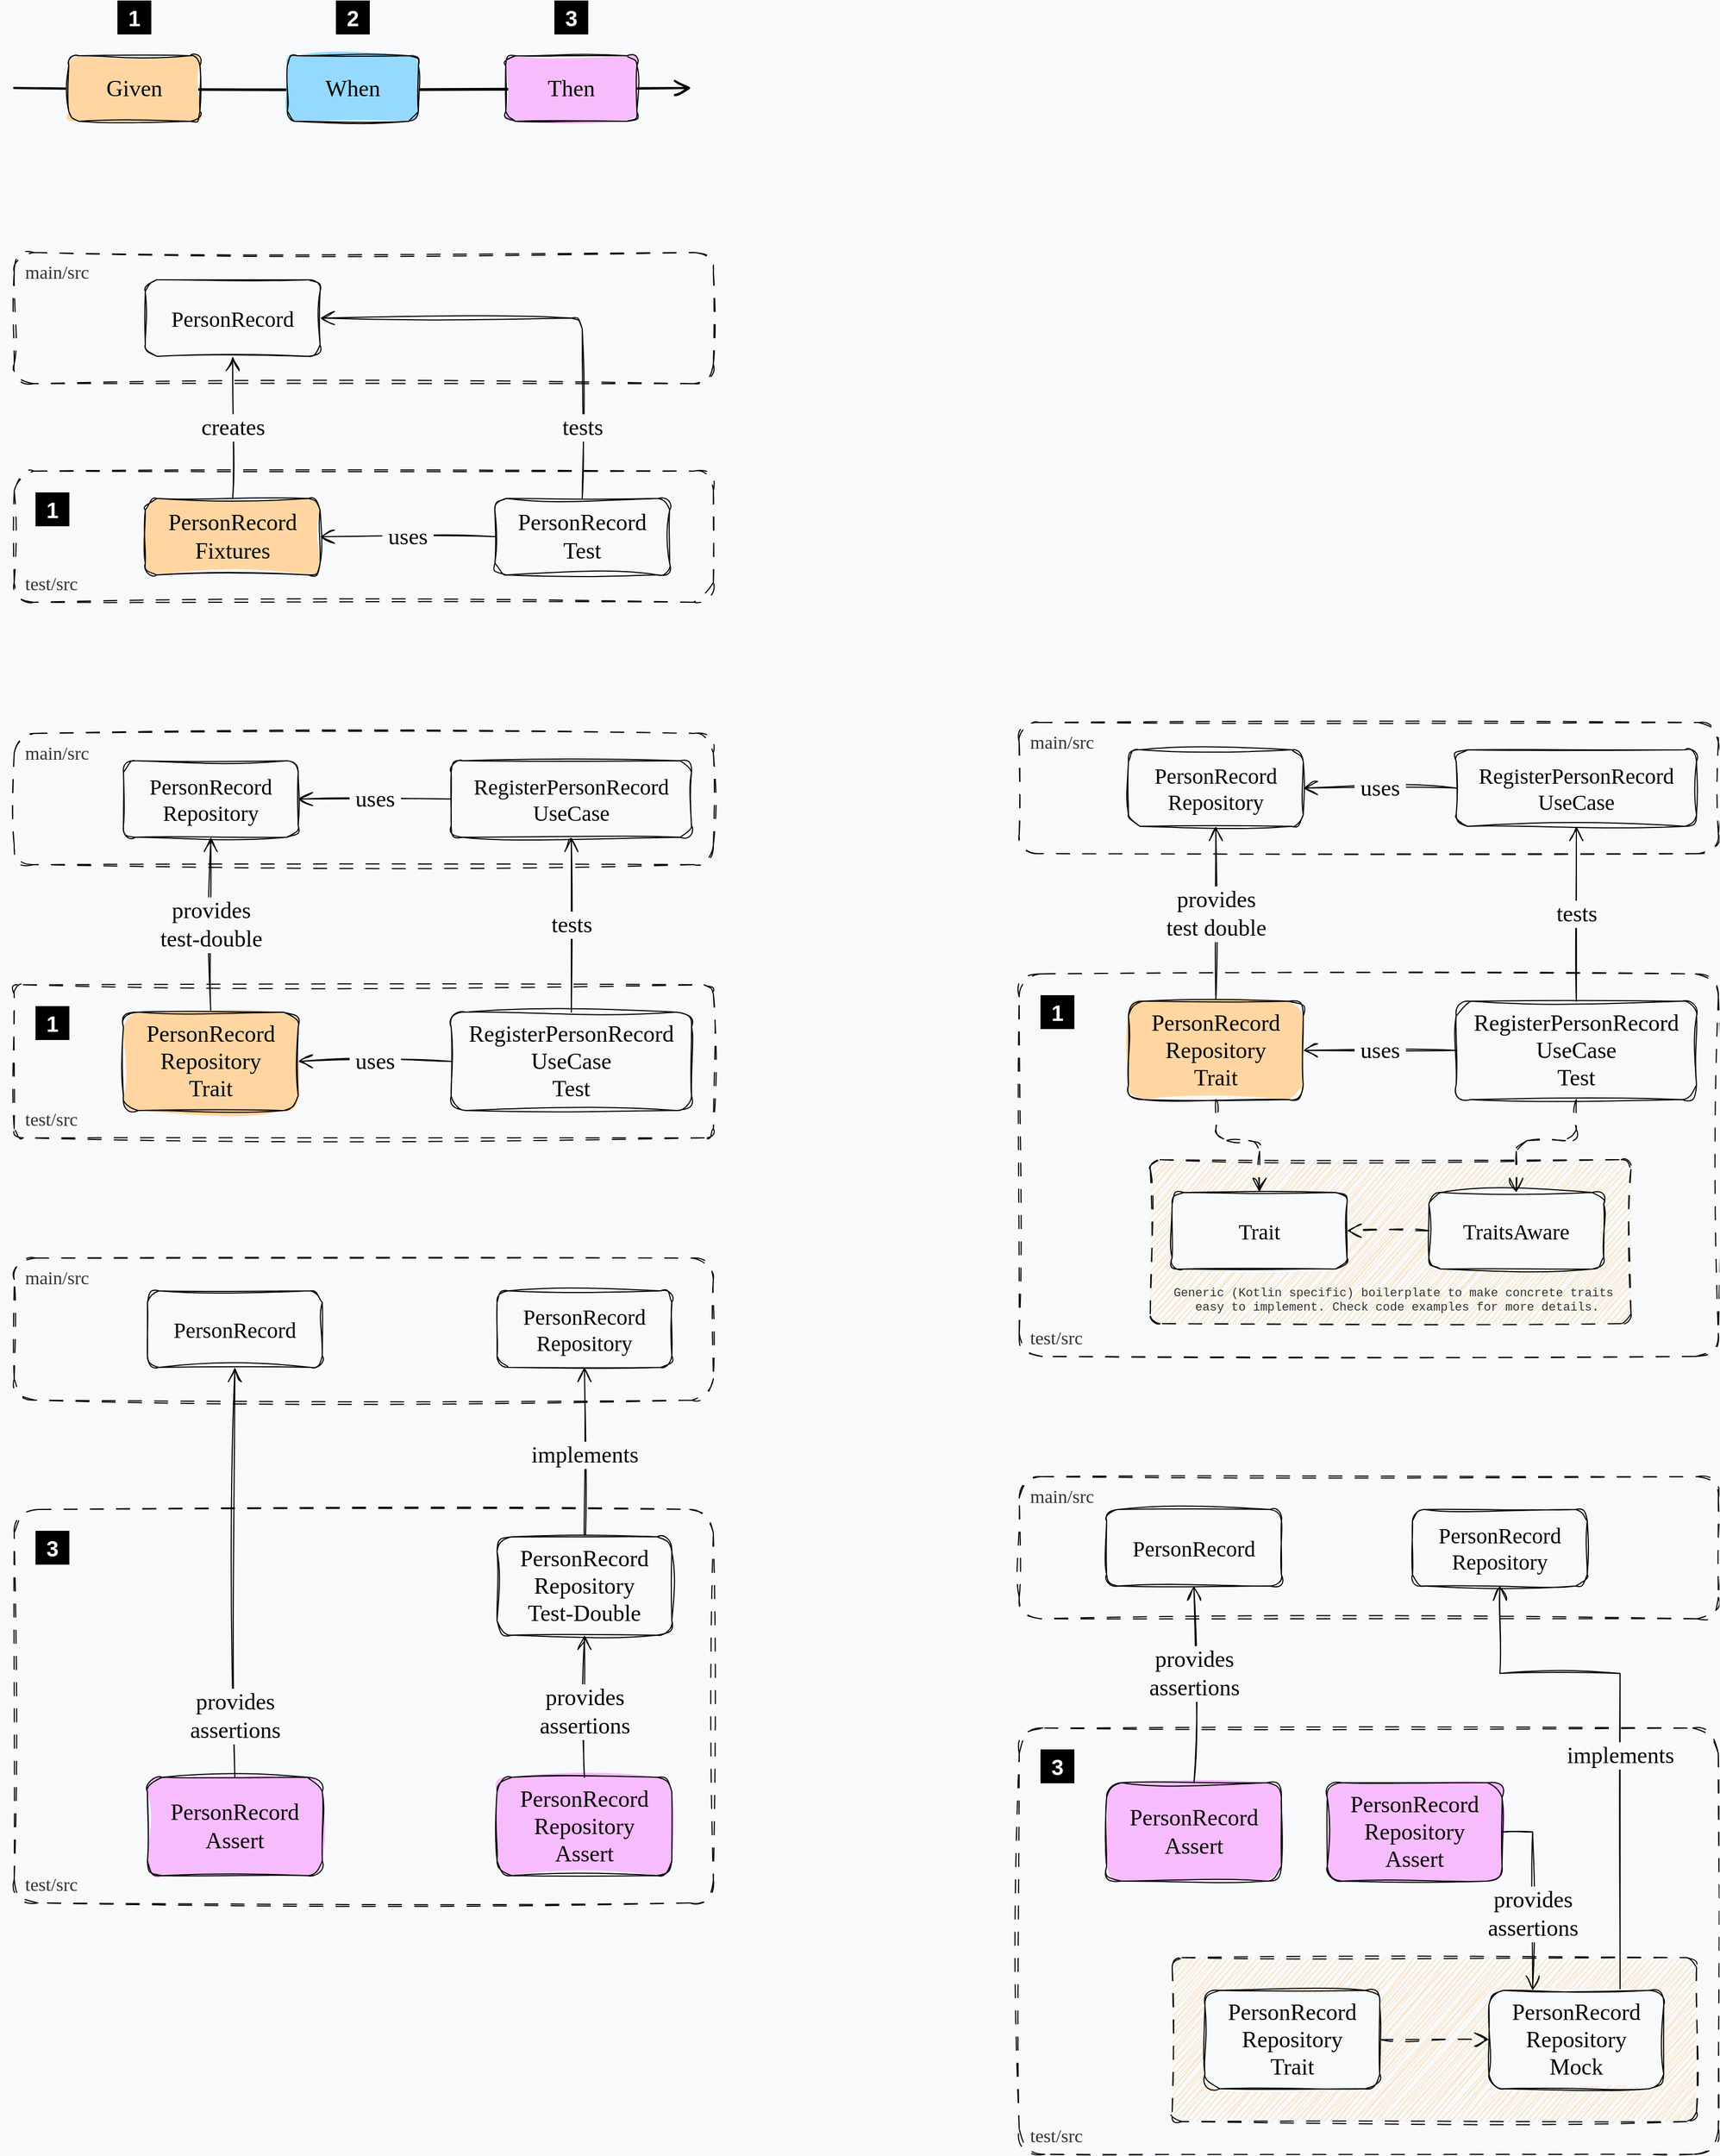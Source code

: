 <mxfile version="24.8.3">
  <diagram name="Page-1" id="N8ZbpiGRGIRZHxx_rcnO">
    <mxGraphModel dx="4148" dy="1512" grid="1" gridSize="10" guides="1" tooltips="1" connect="1" arrows="1" fold="1" page="1" pageScale="1" pageWidth="850" pageHeight="1100" background="#F7F9FB" math="0" shadow="0">
      <root>
        <mxCell id="0" />
        <mxCell id="1" parent="0" />
        <mxCell id="1Mxk7JRTgu_WLiJaFfyo-1" value="test/src" style="rounded=1;whiteSpace=wrap;html=1;sketch=1;curveFitting=1;jiggle=2;fillColor=none;fontColor=#333333;strokeColor=#000000;verticalAlign=bottom;align=left;fontFamily=Mynerve;fontSource=https%3A%2F%2Ffonts.googleapis.com%2Fcss%3Ffamily%3DMynerve;fontSize=17;spacingLeft=8;spacingBottom=4;dashed=1;dashPattern=12 12;fontStyle=0;arcSize=6;" parent="1" vertex="1">
          <mxGeometry x="40" y="2630" width="640" height="360" as="geometry" />
        </mxCell>
        <mxCell id="RQrfbhy5ZBHukZ2OIo1w-63" value="test/src" style="rounded=1;whiteSpace=wrap;html=1;sketch=1;curveFitting=1;jiggle=2;fillColor=none;fontColor=#333333;strokeColor=#000000;verticalAlign=bottom;align=left;fontFamily=Mynerve;fontSource=https%3A%2F%2Ffonts.googleapis.com%2Fcss%3Ffamily%3DMynerve;fontSize=17;spacingLeft=8;spacingBottom=4;dashed=1;dashPattern=12 12;fontStyle=0;arcSize=6;" parent="1" vertex="1">
          <mxGeometry x="40" y="2150" width="640" height="140" as="geometry" />
        </mxCell>
        <mxCell id="RQrfbhy5ZBHukZ2OIo1w-13" value="" style="endArrow=open;html=1;rounded=0;endFill=0;endSize=11;strokeWidth=2;sketch=1;curveFitting=1;jiggle=2;" parent="1" edge="1">
          <mxGeometry width="50" height="50" relative="1" as="geometry">
            <mxPoint x="40" y="1329.5" as="sourcePoint" />
            <mxPoint x="660" y="1329.5" as="targetPoint" />
          </mxGeometry>
        </mxCell>
        <mxCell id="RQrfbhy5ZBHukZ2OIo1w-2" value="Then" style="rounded=1;whiteSpace=wrap;html=1;fillColor=#F7BCFD;fontFamily=Mynerve;fontSource=https%3A%2F%2Ffonts.googleapis.com%2Fcss%3Ffamily%3DMynerve;fontSize=21;sketch=1;curveFitting=1;jiggle=2;shadow=0;fillStyle=solid;" parent="1" vertex="1">
          <mxGeometry x="490" y="1300" width="120" height="60" as="geometry" />
        </mxCell>
        <mxCell id="RQrfbhy5ZBHukZ2OIo1w-3" value="When" style="rounded=1;whiteSpace=wrap;html=1;fillColor=#95DAFE;fontFamily=Mynerve;fontSource=https%3A%2F%2Ffonts.googleapis.com%2Fcss%3Ffamily%3DMynerve;fontSize=21;sketch=1;curveFitting=1;jiggle=2;shadow=0;fillStyle=solid;" parent="1" vertex="1">
          <mxGeometry x="290" y="1300" width="120" height="60" as="geometry" />
        </mxCell>
        <mxCell id="RQrfbhy5ZBHukZ2OIo1w-4" value="Given" style="rounded=1;whiteSpace=wrap;html=1;fillColor=#FFD6A2;fontFamily=Mynerve;fontSource=https%3A%2F%2Ffonts.googleapis.com%2Fcss%3Ffamily%3DMynerve;fontSize=21;sketch=1;curveFitting=1;jiggle=2;shadow=0;fillStyle=solid;" parent="1" vertex="1">
          <mxGeometry x="90" y="1300" width="120" height="60" as="geometry" />
        </mxCell>
        <mxCell id="RQrfbhy5ZBHukZ2OIo1w-5" value="1" style="rounded=0;whiteSpace=wrap;html=1;fontStyle=1;fillColor=#000000;fontColor=#FFFFFF;fontSize=20;" parent="1" vertex="1">
          <mxGeometry x="135" y="1250" width="30" height="30" as="geometry" />
        </mxCell>
        <mxCell id="RQrfbhy5ZBHukZ2OIo1w-6" value="2" style="rounded=0;whiteSpace=wrap;html=1;fontStyle=1;fillColor=#000000;fontColor=#FFFFFF;fontSize=20;" parent="1" vertex="1">
          <mxGeometry x="335" y="1250" width="30" height="30" as="geometry" />
        </mxCell>
        <mxCell id="RQrfbhy5ZBHukZ2OIo1w-7" value="3" style="rounded=0;whiteSpace=wrap;html=1;fontStyle=1;fillColor=#000000;fontColor=#FFFFFF;fontSize=20;" parent="1" vertex="1">
          <mxGeometry x="535" y="1250" width="30" height="30" as="geometry" />
        </mxCell>
        <mxCell id="RQrfbhy5ZBHukZ2OIo1w-37" value="main/src" style="rounded=1;whiteSpace=wrap;html=1;sketch=1;curveFitting=1;jiggle=2;fillColor=none;fontColor=#333333;strokeColor=#000000;verticalAlign=top;align=left;fontFamily=Mynerve;fontSource=https%3A%2F%2Ffonts.googleapis.com%2Fcss%3Ffamily%3DMynerve;fontSize=17;spacingLeft=8;spacingTop=2;dashed=1;dashPattern=12 12;fontStyle=0" parent="1" vertex="1">
          <mxGeometry x="40" y="1480" width="640" height="120" as="geometry" />
        </mxCell>
        <mxCell id="RQrfbhy5ZBHukZ2OIo1w-38" value="test/src" style="rounded=1;whiteSpace=wrap;html=1;sketch=1;curveFitting=1;jiggle=2;fillColor=none;fontColor=#333333;strokeColor=#000000;verticalAlign=bottom;align=left;fontFamily=Mynerve;fontSource=https%3A%2F%2Ffonts.googleapis.com%2Fcss%3Ffamily%3DMynerve;fontSize=17;spacingLeft=8;spacingBottom=4;dashed=1;dashPattern=12 12;fontStyle=0" parent="1" vertex="1">
          <mxGeometry x="40" y="1680" width="640" height="120" as="geometry" />
        </mxCell>
        <mxCell id="RQrfbhy5ZBHukZ2OIo1w-40" value="PersonRecord" style="rounded=1;whiteSpace=wrap;html=1;sketch=1;curveFitting=1;jiggle=2;fillColor=none;strokeColor=#000000;fontFamily=Mynerve;fontSource=https%3A%2F%2Ffonts.googleapis.com%2Fcss%3Ffamily%3DMynerve;fontSize=20;fontStyle=0" parent="1" vertex="1">
          <mxGeometry x="160" y="1505" width="160" height="70" as="geometry" />
        </mxCell>
        <mxCell id="RQrfbhy5ZBHukZ2OIo1w-53" value="creates" style="edgeStyle=orthogonalEdgeStyle;rounded=0;orthogonalLoop=1;jettySize=auto;html=1;sketch=1;curveFitting=1;jiggle=2;fontFamily=Mynerve;fontSource=https%3A%2F%2Ffonts.googleapis.com%2Fcss%3Ffamily%3DMynerve;fontSize=21;fontStyle=0;labelBackgroundColor=#F7F9FB;endSize=11;endArrow=open;endFill=0;" parent="1" source="RQrfbhy5ZBHukZ2OIo1w-42" target="RQrfbhy5ZBHukZ2OIo1w-40" edge="1">
          <mxGeometry relative="1" as="geometry" />
        </mxCell>
        <mxCell id="RQrfbhy5ZBHukZ2OIo1w-42" value="PersonRecord&lt;div style=&quot;font-size: 21px;&quot;&gt;&lt;span style=&quot;font-size: 21px;&quot;&gt;Fixtures&lt;/span&gt;&lt;/div&gt;" style="rounded=1;whiteSpace=wrap;html=1;sketch=1;curveFitting=1;jiggle=2;fillColor=#FFD6A2;strokeColor=#000000;fontFamily=Mynerve;fontSource=https%3A%2F%2Ffonts.googleapis.com%2Fcss%3Ffamily%3DMynerve;fontSize=21;fillStyle=solid;fontStyle=0" parent="1" vertex="1">
          <mxGeometry x="160" y="1705" width="160" height="70" as="geometry" />
        </mxCell>
        <mxCell id="RQrfbhy5ZBHukZ2OIo1w-60" value="tests" style="edgeStyle=orthogonalEdgeStyle;rounded=1;orthogonalLoop=1;jettySize=auto;html=1;entryX=1;entryY=0.5;entryDx=0;entryDy=0;sketch=1;curveFitting=1;jiggle=2;fontFamily=Mynerve;fontSource=https%3A%2F%2Ffonts.googleapis.com%2Fcss%3Ffamily%3DMynerve;fontSize=21;curved=0;fontStyle=0;exitX=0.5;exitY=0;exitDx=0;exitDy=0;labelBackgroundColor=#F7F9FB;endSize=11;endArrow=open;endFill=0;" parent="1" source="RQrfbhy5ZBHukZ2OIo1w-46" target="RQrfbhy5ZBHukZ2OIo1w-40" edge="1">
          <mxGeometry x="-0.679" relative="1" as="geometry">
            <mxPoint as="offset" />
          </mxGeometry>
        </mxCell>
        <mxCell id="RQrfbhy5ZBHukZ2OIo1w-61" value="&amp;nbsp;uses&amp;nbsp;" style="edgeStyle=orthogonalEdgeStyle;rounded=0;orthogonalLoop=1;jettySize=auto;html=1;entryX=1;entryY=0.5;entryDx=0;entryDy=0;sketch=1;curveFitting=1;jiggle=2;fontSize=21;fontFamily=Mynerve;fontSource=https%3A%2F%2Ffonts.googleapis.com%2Fcss%3Ffamily%3DMynerve;labelBackgroundColor=#F7F9FB;endSize=11;endArrow=open;endFill=0;" parent="1" source="RQrfbhy5ZBHukZ2OIo1w-46" target="RQrfbhy5ZBHukZ2OIo1w-42" edge="1">
          <mxGeometry relative="1" as="geometry" />
        </mxCell>
        <mxCell id="RQrfbhy5ZBHukZ2OIo1w-46" value="PersonRecord&lt;div style=&quot;font-size: 21px;&quot;&gt;&lt;span style=&quot;font-size: 21px;&quot;&gt;Test&lt;/span&gt;&lt;/div&gt;" style="rounded=1;whiteSpace=wrap;html=1;sketch=1;curveFitting=1;jiggle=2;fillColor=none;strokeColor=#000000;fontFamily=Mynerve;fontSource=https%3A%2F%2Ffonts.googleapis.com%2Fcss%3Ffamily%3DMynerve;fontSize=21;fontStyle=0" parent="1" vertex="1">
          <mxGeometry x="480" y="1705" width="160" height="70" as="geometry" />
        </mxCell>
        <mxCell id="RQrfbhy5ZBHukZ2OIo1w-50" value="1" style="rounded=0;whiteSpace=wrap;html=1;fontStyle=1;fillColor=#000000;fontColor=#FFFFFF;fontSize=20;" parent="1" vertex="1">
          <mxGeometry x="60" y="1700" width="30" height="30" as="geometry" />
        </mxCell>
        <mxCell id="RQrfbhy5ZBHukZ2OIo1w-62" value="main/src" style="rounded=1;whiteSpace=wrap;html=1;sketch=1;curveFitting=1;jiggle=2;fillColor=none;fontColor=#333333;strokeColor=#000000;verticalAlign=top;align=left;fontFamily=Mynerve;fontSource=https%3A%2F%2Ffonts.googleapis.com%2Fcss%3Ffamily%3DMynerve;fontSize=17;spacingLeft=8;spacingTop=2;dashed=1;dashPattern=12 12;fontStyle=0" parent="1" vertex="1">
          <mxGeometry x="40" y="1920" width="640" height="120" as="geometry" />
        </mxCell>
        <mxCell id="RQrfbhy5ZBHukZ2OIo1w-64" value="PersonRecord&lt;div&gt;Repository&lt;/div&gt;" style="rounded=1;whiteSpace=wrap;html=1;sketch=1;curveFitting=1;jiggle=2;fillColor=none;strokeColor=#000000;fontFamily=Mynerve;fontSource=https%3A%2F%2Ffonts.googleapis.com%2Fcss%3Ffamily%3DMynerve;fontSize=20;fontStyle=0" parent="1" vertex="1">
          <mxGeometry x="140" y="1945" width="160" height="70" as="geometry" />
        </mxCell>
        <mxCell id="RQrfbhy5ZBHukZ2OIo1w-75" value="provides&lt;div style=&quot;font-size: 21px;&quot;&gt;test-double&lt;/div&gt;" style="edgeStyle=orthogonalEdgeStyle;rounded=0;orthogonalLoop=1;jettySize=auto;html=1;sketch=1;curveFitting=1;jiggle=2;fontFamily=Mynerve;fontSource=https%3A%2F%2Ffonts.googleapis.com%2Fcss%3Ffamily%3DMynerve;fontSize=21;labelBackgroundColor=#F7F9FB;endArrow=open;endFill=0;endSize=11;" parent="1" source="RQrfbhy5ZBHukZ2OIo1w-66" target="RQrfbhy5ZBHukZ2OIo1w-64" edge="1">
          <mxGeometry relative="1" as="geometry" />
        </mxCell>
        <mxCell id="RQrfbhy5ZBHukZ2OIo1w-66" value="PersonRecord&lt;div style=&quot;font-size: 21px;&quot;&gt;Repository&lt;/div&gt;&lt;div style=&quot;font-size: 21px;&quot;&gt;Trait&lt;/div&gt;" style="rounded=1;whiteSpace=wrap;html=1;sketch=1;curveFitting=1;jiggle=2;fillColor=#FFD6A2;strokeColor=#000000;fontFamily=Mynerve;fontSource=https%3A%2F%2Ffonts.googleapis.com%2Fcss%3Ffamily%3DMynerve;fontSize=21;fillStyle=solid;fontStyle=0" parent="1" vertex="1">
          <mxGeometry x="140" y="2175" width="160" height="90" as="geometry" />
        </mxCell>
        <mxCell id="RQrfbhy5ZBHukZ2OIo1w-74" value="tests" style="edgeStyle=orthogonalEdgeStyle;rounded=0;orthogonalLoop=1;jettySize=auto;html=1;entryX=0.5;entryY=1;entryDx=0;entryDy=0;sketch=1;curveFitting=1;jiggle=2;fontFamily=Mynerve;fontSource=https%3A%2F%2Ffonts.googleapis.com%2Fcss%3Ffamily%3DMynerve;fontSize=21;labelBackgroundColor=#F7F9FB;endArrow=open;endFill=0;endSize=11;" parent="1" source="RQrfbhy5ZBHukZ2OIo1w-69" target="RQrfbhy5ZBHukZ2OIo1w-71" edge="1">
          <mxGeometry relative="1" as="geometry" />
        </mxCell>
        <mxCell id="RQrfbhy5ZBHukZ2OIo1w-76" value="&amp;nbsp;uses&amp;nbsp;" style="edgeStyle=orthogonalEdgeStyle;rounded=0;orthogonalLoop=1;jettySize=auto;html=1;entryX=1;entryY=0.5;entryDx=0;entryDy=0;sketch=1;curveFitting=1;jiggle=2;fontSize=21;fontFamily=Mynerve;fontSource=https%3A%2F%2Ffonts.googleapis.com%2Fcss%3Ffamily%3DMynerve;labelBackgroundColor=#F7F9FB;endArrow=open;endFill=0;endSize=11;" parent="1" source="RQrfbhy5ZBHukZ2OIo1w-69" target="RQrfbhy5ZBHukZ2OIo1w-66" edge="1">
          <mxGeometry relative="1" as="geometry" />
        </mxCell>
        <mxCell id="RQrfbhy5ZBHukZ2OIo1w-69" value="RegisterPersonRecord&lt;div&gt;UseCase&lt;/div&gt;&lt;div&gt;Test&lt;/div&gt;" style="rounded=1;whiteSpace=wrap;html=1;sketch=1;curveFitting=1;jiggle=2;fillColor=none;strokeColor=#000000;fontFamily=Mynerve;fontSource=https%3A%2F%2Ffonts.googleapis.com%2Fcss%3Ffamily%3DMynerve;fontSize=21;fontStyle=0" parent="1" vertex="1">
          <mxGeometry x="440" y="2175" width="220" height="90" as="geometry" />
        </mxCell>
        <mxCell id="RQrfbhy5ZBHukZ2OIo1w-70" value="1" style="rounded=0;whiteSpace=wrap;html=1;fontStyle=1;fillColor=#000000;fontColor=#FFFFFF;fontSize=20;" parent="1" vertex="1">
          <mxGeometry x="60" y="2170" width="30" height="30" as="geometry" />
        </mxCell>
        <mxCell id="RQrfbhy5ZBHukZ2OIo1w-73" value="&amp;nbsp;uses&amp;nbsp;" style="edgeStyle=orthogonalEdgeStyle;rounded=0;orthogonalLoop=1;jettySize=auto;html=1;sketch=1;curveFitting=1;jiggle=2;fontSize=21;fontFamily=Mynerve;fontSource=https%3A%2F%2Ffonts.googleapis.com%2Fcss%3Ffamily%3DMynerve;labelBackgroundColor=#F7F9FB;endArrow=open;endFill=0;endSize=11;" parent="1" source="RQrfbhy5ZBHukZ2OIo1w-71" target="RQrfbhy5ZBHukZ2OIo1w-64" edge="1">
          <mxGeometry relative="1" as="geometry" />
        </mxCell>
        <mxCell id="RQrfbhy5ZBHukZ2OIo1w-71" value="RegisterPersonRecord&lt;div&gt;UseCase&lt;/div&gt;" style="rounded=1;whiteSpace=wrap;html=1;sketch=1;curveFitting=1;jiggle=2;fillColor=none;strokeColor=#000000;fontFamily=Mynerve;fontSource=https%3A%2F%2Ffonts.googleapis.com%2Fcss%3Ffamily%3DMynerve;fontSize=20;fontStyle=0" parent="1" vertex="1">
          <mxGeometry x="440" y="1945" width="220" height="70" as="geometry" />
        </mxCell>
        <mxCell id="1Mxk7JRTgu_WLiJaFfyo-4" value="main/src" style="rounded=1;whiteSpace=wrap;html=1;sketch=1;curveFitting=1;jiggle=2;fillColor=none;fontColor=#333333;strokeColor=#000000;verticalAlign=top;align=left;fontFamily=Mynerve;fontSource=https%3A%2F%2Ffonts.googleapis.com%2Fcss%3Ffamily%3DMynerve;fontSize=17;spacingLeft=8;spacingTop=2;dashed=1;dashPattern=12 12;fontStyle=0" parent="1" vertex="1">
          <mxGeometry x="40" y="2400" width="640" height="130" as="geometry" />
        </mxCell>
        <mxCell id="1Mxk7JRTgu_WLiJaFfyo-5" value="PersonRecord&lt;div&gt;Repository&lt;/div&gt;" style="rounded=1;whiteSpace=wrap;html=1;sketch=1;curveFitting=1;jiggle=2;fillColor=none;strokeColor=#000000;fontFamily=Mynerve;fontSource=https%3A%2F%2Ffonts.googleapis.com%2Fcss%3Ffamily%3DMynerve;fontSize=20;fontStyle=0" parent="1" vertex="1">
          <mxGeometry x="482" y="2430" width="160" height="70" as="geometry" />
        </mxCell>
        <mxCell id="1Mxk7JRTgu_WLiJaFfyo-6" value="&amp;nbsp;implements&amp;nbsp;" style="edgeStyle=orthogonalEdgeStyle;rounded=0;orthogonalLoop=1;jettySize=auto;html=1;sketch=1;curveFitting=1;jiggle=2;fontFamily=Mynerve;fontSource=https%3A%2F%2Ffonts.googleapis.com%2Fcss%3Ffamily%3DMynerve;fontSize=21;labelBackgroundColor=#F7F9FB;endArrow=open;endFill=0;endSize=11;entryX=0.5;entryY=1;entryDx=0;entryDy=0;exitX=0.5;exitY=0;exitDx=0;exitDy=0;" parent="1" source="1Mxk7JRTgu_WLiJaFfyo-8" target="1Mxk7JRTgu_WLiJaFfyo-5" edge="1">
          <mxGeometry x="0.22" relative="1" as="geometry">
            <Array as="points">
              <mxPoint x="562" y="2680" />
              <mxPoint x="562" y="2500" />
            </Array>
            <mxPoint as="offset" />
          </mxGeometry>
        </mxCell>
        <mxCell id="1Mxk7JRTgu_WLiJaFfyo-8" value="PersonRecord&lt;div&gt;Repository&lt;/div&gt;&lt;div&gt;Test-Double&lt;/div&gt;" style="rounded=1;whiteSpace=wrap;html=1;sketch=1;curveFitting=1;jiggle=2;fillColor=#F7F9FB;strokeColor=#000000;fontFamily=Mynerve;fontSource=https%3A%2F%2Ffonts.googleapis.com%2Fcss%3Ffamily%3DMynerve;fontSize=21;fillStyle=solid;fontStyle=0" parent="1" vertex="1">
          <mxGeometry x="482" y="2655" width="160" height="90" as="geometry" />
        </mxCell>
        <mxCell id="1Mxk7JRTgu_WLiJaFfyo-13" value="3" style="rounded=0;whiteSpace=wrap;html=1;fontStyle=1;fillColor=#000000;fontColor=#FFFFFF;fontSize=20;" parent="1" vertex="1">
          <mxGeometry x="60" y="2650" width="30" height="30" as="geometry" />
        </mxCell>
        <mxCell id="1Mxk7JRTgu_WLiJaFfyo-18" value="PersonRecord&lt;div&gt;Repository&lt;/div&gt;&lt;div&gt;Assert&lt;/div&gt;" style="rounded=1;whiteSpace=wrap;html=1;sketch=1;curveFitting=1;jiggle=2;fillColor=#F7BCFD;strokeColor=#000000;fontFamily=Mynerve;fontSource=https%3A%2F%2Ffonts.googleapis.com%2Fcss%3Ffamily%3DMynerve;fontSize=21;fillStyle=solid;fontStyle=0" parent="1" vertex="1">
          <mxGeometry x="482" y="2875" width="160" height="90" as="geometry" />
        </mxCell>
        <mxCell id="1Mxk7JRTgu_WLiJaFfyo-20" value="provides&lt;div&gt;assertions&lt;/div&gt;" style="edgeStyle=orthogonalEdgeStyle;rounded=0;orthogonalLoop=1;jettySize=auto;html=1;entryX=0.5;entryY=1;entryDx=0;entryDy=0;sketch=1;curveFitting=1;jiggle=2;fontSize=21;fontFamily=Mynerve;fontSource=https%3A%2F%2Ffonts.googleapis.com%2Fcss%3Ffamily%3DMynerve;labelBackgroundColor=#F7F9FB;exitX=0.5;exitY=0;exitDx=0;exitDy=0;endArrow=open;endFill=0;endSize=11;" parent="1" source="1Mxk7JRTgu_WLiJaFfyo-18" target="1Mxk7JRTgu_WLiJaFfyo-8" edge="1">
          <mxGeometry x="-0.077" relative="1" as="geometry">
            <mxPoint x="460" y="2720" as="sourcePoint" />
            <mxPoint x="320" y="2720" as="targetPoint" />
            <mxPoint as="offset" />
          </mxGeometry>
        </mxCell>
        <mxCell id="MhupQ-evqayAu4trgvs4-1" value="PersonRecord" style="rounded=1;whiteSpace=wrap;html=1;sketch=1;curveFitting=1;jiggle=2;fillColor=none;strokeColor=#000000;fontFamily=Mynerve;fontSource=https%3A%2F%2Ffonts.googleapis.com%2Fcss%3Ffamily%3DMynerve;fontSize=20;fontStyle=0" parent="1" vertex="1">
          <mxGeometry x="162" y="2430" width="160" height="70" as="geometry" />
        </mxCell>
        <mxCell id="MhupQ-evqayAu4trgvs4-2" value="PersonRecord&lt;div&gt;&lt;span style=&quot;background-color: initial;&quot;&gt;Assert&lt;/span&gt;&lt;/div&gt;" style="rounded=1;whiteSpace=wrap;html=1;sketch=1;curveFitting=1;jiggle=2;fillColor=#F7BCFD;strokeColor=#000000;fontFamily=Mynerve;fontSource=https%3A%2F%2Ffonts.googleapis.com%2Fcss%3Ffamily%3DMynerve;fontSize=21;fillStyle=solid;fontStyle=0" parent="1" vertex="1">
          <mxGeometry x="162" y="2875" width="160" height="90" as="geometry" />
        </mxCell>
        <mxCell id="MhupQ-evqayAu4trgvs4-3" value="provides&lt;div&gt;assertions&lt;/div&gt;" style="edgeStyle=orthogonalEdgeStyle;rounded=0;orthogonalLoop=1;jettySize=auto;html=1;entryX=0.5;entryY=1;entryDx=0;entryDy=0;sketch=1;curveFitting=1;jiggle=2;fontSize=21;fontFamily=Mynerve;fontSource=https%3A%2F%2Ffonts.googleapis.com%2Fcss%3Ffamily%3DMynerve;labelBackgroundColor=#F7F9FB;exitX=0.5;exitY=0;exitDx=0;exitDy=0;endArrow=open;endFill=0;endSize=11;" parent="1" source="MhupQ-evqayAu4trgvs4-2" target="MhupQ-evqayAu4trgvs4-1" edge="1">
          <mxGeometry x="-0.7" relative="1" as="geometry">
            <mxPoint x="239.5" y="2785" as="sourcePoint" />
            <mxPoint x="239.5" y="2680" as="targetPoint" />
            <mxPoint as="offset" />
          </mxGeometry>
        </mxCell>
        <mxCell id="Qc-zyvTEPxVU0OrYSUBz-1" value="test/src" style="rounded=1;whiteSpace=wrap;html=1;sketch=1;curveFitting=1;jiggle=2;fillColor=none;fontColor=#333333;strokeColor=#000000;verticalAlign=bottom;align=left;fontFamily=Mynerve;fontSource=https%3A%2F%2Ffonts.googleapis.com%2Fcss%3Ffamily%3DMynerve;fontSize=17;spacingLeft=8;spacingBottom=4;dashed=1;dashPattern=12 12;fontStyle=0;arcSize=6;" vertex="1" parent="1">
          <mxGeometry x="960" y="2140" width="640" height="350" as="geometry" />
        </mxCell>
        <mxCell id="Qc-zyvTEPxVU0OrYSUBz-2" value="Generic (Kotlin specific) boilerplate to make concrete traits&amp;nbsp;&lt;div&gt;easy to implement.&amp;nbsp;&lt;span style=&quot;background-color: initial;&quot;&gt;Check code examples for more details.&lt;/span&gt;&lt;/div&gt;" style="rounded=1;whiteSpace=wrap;html=1;sketch=1;curveFitting=1;jiggle=2;fillColor=#FFD6A2;fontColor=#333333;strokeColor=#000000;verticalAlign=bottom;align=center;fontFamily=Courier New;fontSize=11;spacingLeft=12;spacingTop=2;dashed=1;dashPattern=12 12;fontStyle=0;spacingBottom=6;arcSize=6;" vertex="1" parent="1">
          <mxGeometry x="1080" y="2310" width="440" height="150" as="geometry" />
        </mxCell>
        <mxCell id="Qc-zyvTEPxVU0OrYSUBz-3" value="&lt;div&gt;&lt;span style=&quot;background-color: initial;&quot;&gt;TraitsAware&lt;/span&gt;&lt;br&gt;&lt;/div&gt;" style="rounded=1;whiteSpace=wrap;html=1;sketch=1;curveFitting=1;jiggle=2;fillColor=#F7F9FB;strokeColor=#000000;fontFamily=Mynerve;fontSource=https%3A%2F%2Ffonts.googleapis.com%2Fcss%3Ffamily%3DMynerve;fontSize=20;fontStyle=0;fillStyle=solid;" vertex="1" parent="1">
          <mxGeometry x="1335" y="2340" width="160" height="70" as="geometry" />
        </mxCell>
        <mxCell id="Qc-zyvTEPxVU0OrYSUBz-4" value="main/src" style="rounded=1;whiteSpace=wrap;html=1;sketch=1;curveFitting=1;jiggle=2;fillColor=none;fontColor=#333333;strokeColor=#000000;verticalAlign=top;align=left;fontFamily=Mynerve;fontSource=https%3A%2F%2Ffonts.googleapis.com%2Fcss%3Ffamily%3DMynerve;fontSize=17;spacingLeft=8;spacingTop=2;dashed=1;dashPattern=12 12;fontStyle=0" vertex="1" parent="1">
          <mxGeometry x="960" y="1910" width="640" height="120" as="geometry" />
        </mxCell>
        <mxCell id="Qc-zyvTEPxVU0OrYSUBz-5" value="PersonRecord&lt;div&gt;Repository&lt;/div&gt;" style="rounded=1;whiteSpace=wrap;html=1;sketch=1;curveFitting=1;jiggle=2;fillColor=none;strokeColor=#000000;fontFamily=Mynerve;fontSource=https%3A%2F%2Ffonts.googleapis.com%2Fcss%3Ffamily%3DMynerve;fontSize=20;fontStyle=0" vertex="1" parent="1">
          <mxGeometry x="1060" y="1935" width="160" height="70" as="geometry" />
        </mxCell>
        <mxCell id="Qc-zyvTEPxVU0OrYSUBz-6" value="provides&lt;div style=&quot;font-size: 21px;&quot;&gt;test double&lt;/div&gt;" style="edgeStyle=orthogonalEdgeStyle;rounded=0;orthogonalLoop=1;jettySize=auto;html=1;sketch=1;curveFitting=1;jiggle=2;fontFamily=Mynerve;fontSource=https%3A%2F%2Ffonts.googleapis.com%2Fcss%3Ffamily%3DMynerve;fontSize=21;labelBackgroundColor=#F7F9FB;endArrow=open;endFill=0;endSize=11;" edge="1" parent="1" source="Qc-zyvTEPxVU0OrYSUBz-8" target="Qc-zyvTEPxVU0OrYSUBz-5">
          <mxGeometry relative="1" as="geometry" />
        </mxCell>
        <mxCell id="Qc-zyvTEPxVU0OrYSUBz-7" style="edgeStyle=orthogonalEdgeStyle;rounded=1;orthogonalLoop=1;jettySize=auto;html=1;entryX=0.5;entryY=0;entryDx=0;entryDy=0;sketch=1;curveFitting=1;jiggle=2;dashed=1;dashPattern=12 12;exitX=0.5;exitY=1;exitDx=0;exitDy=0;curved=0;endArrow=open;endFill=0;endSize=11;" edge="1" parent="1" source="Qc-zyvTEPxVU0OrYSUBz-8" target="Qc-zyvTEPxVU0OrYSUBz-16">
          <mxGeometry relative="1" as="geometry" />
        </mxCell>
        <mxCell id="Qc-zyvTEPxVU0OrYSUBz-8" value="PersonRecord&lt;div style=&quot;font-size: 21px;&quot;&gt;Repository&lt;/div&gt;&lt;div style=&quot;font-size: 21px;&quot;&gt;Trait&lt;/div&gt;" style="rounded=1;whiteSpace=wrap;html=1;sketch=1;curveFitting=1;jiggle=2;fillColor=#FFD6A2;strokeColor=#000000;fontFamily=Mynerve;fontSource=https%3A%2F%2Ffonts.googleapis.com%2Fcss%3Ffamily%3DMynerve;fontSize=21;fillStyle=solid;fontStyle=0" vertex="1" parent="1">
          <mxGeometry x="1060" y="2165" width="160" height="90" as="geometry" />
        </mxCell>
        <mxCell id="Qc-zyvTEPxVU0OrYSUBz-9" value="tests" style="edgeStyle=orthogonalEdgeStyle;rounded=0;orthogonalLoop=1;jettySize=auto;html=1;entryX=0.5;entryY=1;entryDx=0;entryDy=0;sketch=1;curveFitting=1;jiggle=2;fontFamily=Mynerve;fontSource=https%3A%2F%2Ffonts.googleapis.com%2Fcss%3Ffamily%3DMynerve;fontSize=21;labelBackgroundColor=#F7F9FB;endArrow=open;endFill=0;endSize=11;" edge="1" parent="1" source="Qc-zyvTEPxVU0OrYSUBz-12" target="Qc-zyvTEPxVU0OrYSUBz-15">
          <mxGeometry relative="1" as="geometry" />
        </mxCell>
        <mxCell id="Qc-zyvTEPxVU0OrYSUBz-10" value="&amp;nbsp;uses&amp;nbsp;" style="edgeStyle=orthogonalEdgeStyle;rounded=0;orthogonalLoop=1;jettySize=auto;html=1;entryX=1;entryY=0.5;entryDx=0;entryDy=0;sketch=1;curveFitting=1;jiggle=2;fontSize=21;fontFamily=Mynerve;fontSource=https%3A%2F%2Ffonts.googleapis.com%2Fcss%3Ffamily%3DMynerve;labelBackgroundColor=#F7F9FB;endArrow=open;endFill=0;endSize=11;" edge="1" parent="1" source="Qc-zyvTEPxVU0OrYSUBz-12" target="Qc-zyvTEPxVU0OrYSUBz-8">
          <mxGeometry relative="1" as="geometry" />
        </mxCell>
        <mxCell id="Qc-zyvTEPxVU0OrYSUBz-11" style="edgeStyle=orthogonalEdgeStyle;rounded=1;orthogonalLoop=1;jettySize=auto;html=1;entryX=0.5;entryY=0;entryDx=0;entryDy=0;sketch=1;curveFitting=1;jiggle=2;curved=0;exitX=0.5;exitY=1;exitDx=0;exitDy=0;dashed=1;dashPattern=12 12;endArrow=open;endFill=0;endSize=11;" edge="1" parent="1" source="Qc-zyvTEPxVU0OrYSUBz-12" target="Qc-zyvTEPxVU0OrYSUBz-3">
          <mxGeometry relative="1" as="geometry" />
        </mxCell>
        <mxCell id="Qc-zyvTEPxVU0OrYSUBz-12" value="RegisterPersonRecord&lt;div&gt;UseCase&lt;/div&gt;&lt;div&gt;Test&lt;/div&gt;" style="rounded=1;whiteSpace=wrap;html=1;sketch=1;curveFitting=1;jiggle=2;fillColor=none;strokeColor=#000000;fontFamily=Mynerve;fontSource=https%3A%2F%2Ffonts.googleapis.com%2Fcss%3Ffamily%3DMynerve;fontSize=21;fontStyle=0" vertex="1" parent="1">
          <mxGeometry x="1360" y="2165" width="220" height="90" as="geometry" />
        </mxCell>
        <mxCell id="Qc-zyvTEPxVU0OrYSUBz-13" value="1" style="rounded=0;whiteSpace=wrap;html=1;fontStyle=1;fillColor=#000000;fontColor=#FFFFFF;fontSize=20;" vertex="1" parent="1">
          <mxGeometry x="980" y="2160" width="30" height="30" as="geometry" />
        </mxCell>
        <mxCell id="Qc-zyvTEPxVU0OrYSUBz-14" value="&amp;nbsp;uses&amp;nbsp;" style="edgeStyle=orthogonalEdgeStyle;rounded=0;orthogonalLoop=1;jettySize=auto;html=1;sketch=1;curveFitting=1;jiggle=2;fontSize=21;fontFamily=Mynerve;fontSource=https%3A%2F%2Ffonts.googleapis.com%2Fcss%3Ffamily%3DMynerve;labelBackgroundColor=#F7F9FB;endArrow=open;endFill=0;endSize=11;" edge="1" parent="1" source="Qc-zyvTEPxVU0OrYSUBz-15" target="Qc-zyvTEPxVU0OrYSUBz-5">
          <mxGeometry relative="1" as="geometry" />
        </mxCell>
        <mxCell id="Qc-zyvTEPxVU0OrYSUBz-15" value="RegisterPersonRecord&lt;div&gt;UseCase&lt;/div&gt;" style="rounded=1;whiteSpace=wrap;html=1;sketch=1;curveFitting=1;jiggle=2;fillColor=none;strokeColor=#000000;fontFamily=Mynerve;fontSource=https%3A%2F%2Ffonts.googleapis.com%2Fcss%3Ffamily%3DMynerve;fontSize=20;fontStyle=0" vertex="1" parent="1">
          <mxGeometry x="1360" y="1935" width="220" height="70" as="geometry" />
        </mxCell>
        <mxCell id="Qc-zyvTEPxVU0OrYSUBz-16" value="Trait" style="rounded=1;whiteSpace=wrap;html=1;sketch=1;curveFitting=1;jiggle=2;fillColor=#F7F9FB;strokeColor=#000000;fontFamily=Mynerve;fontSource=https%3A%2F%2Ffonts.googleapis.com%2Fcss%3Ffamily%3DMynerve;fontSize=20;fontStyle=0;fillStyle=solid;" vertex="1" parent="1">
          <mxGeometry x="1100" y="2340" width="160" height="70" as="geometry" />
        </mxCell>
        <mxCell id="Qc-zyvTEPxVU0OrYSUBz-17" style="edgeStyle=orthogonalEdgeStyle;rounded=0;orthogonalLoop=1;jettySize=auto;html=1;entryX=1;entryY=0.5;entryDx=0;entryDy=0;sketch=1;curveFitting=1;jiggle=2;dashed=1;dashPattern=12 12;endArrow=open;endFill=0;endSize=11;" edge="1" parent="1" source="Qc-zyvTEPxVU0OrYSUBz-3" target="Qc-zyvTEPxVU0OrYSUBz-16">
          <mxGeometry relative="1" as="geometry" />
        </mxCell>
        <mxCell id="Qc-zyvTEPxVU0OrYSUBz-18" value="test/src" style="rounded=1;whiteSpace=wrap;html=1;sketch=1;curveFitting=1;jiggle=2;fillColor=none;fontColor=#333333;strokeColor=#000000;verticalAlign=bottom;align=left;fontFamily=Mynerve;fontSource=https%3A%2F%2Ffonts.googleapis.com%2Fcss%3Ffamily%3DMynerve;fontSize=17;spacingLeft=8;spacingBottom=4;dashed=1;dashPattern=12 12;fontStyle=0;arcSize=6;" vertex="1" parent="1">
          <mxGeometry x="960" y="2830" width="640" height="390" as="geometry" />
        </mxCell>
        <mxCell id="Qc-zyvTEPxVU0OrYSUBz-19" value="" style="rounded=1;whiteSpace=wrap;html=1;sketch=1;curveFitting=1;jiggle=2;fillColor=#FFD6A2;fontColor=#333333;strokeColor=#000000;verticalAlign=bottom;align=center;fontFamily=Courier New;fontSize=11;spacingLeft=12;spacingTop=2;dashed=1;dashPattern=12 12;fontStyle=0;spacingBottom=6;arcSize=6;" vertex="1" parent="1">
          <mxGeometry x="1100" y="3040" width="480" height="150" as="geometry" />
        </mxCell>
        <mxCell id="Qc-zyvTEPxVU0OrYSUBz-20" value="main/src" style="rounded=1;whiteSpace=wrap;html=1;sketch=1;curveFitting=1;jiggle=2;fillColor=none;fontColor=#333333;strokeColor=#000000;verticalAlign=top;align=left;fontFamily=Mynerve;fontSource=https%3A%2F%2Ffonts.googleapis.com%2Fcss%3Ffamily%3DMynerve;fontSize=17;spacingLeft=8;spacingTop=2;dashed=1;dashPattern=12 12;fontStyle=0" vertex="1" parent="1">
          <mxGeometry x="960" y="2600" width="640" height="130" as="geometry" />
        </mxCell>
        <mxCell id="Qc-zyvTEPxVU0OrYSUBz-21" value="PersonRecord&lt;div&gt;Repository&lt;/div&gt;" style="rounded=1;whiteSpace=wrap;html=1;sketch=1;curveFitting=1;jiggle=2;fillColor=none;strokeColor=#000000;fontFamily=Mynerve;fontSource=https%3A%2F%2Ffonts.googleapis.com%2Fcss%3Ffamily%3DMynerve;fontSize=20;fontStyle=0" vertex="1" parent="1">
          <mxGeometry x="1320" y="2630" width="160" height="70" as="geometry" />
        </mxCell>
        <mxCell id="Qc-zyvTEPxVU0OrYSUBz-22" value="&amp;nbsp;implements&amp;nbsp;" style="edgeStyle=orthogonalEdgeStyle;rounded=0;orthogonalLoop=1;jettySize=auto;html=1;sketch=1;curveFitting=1;jiggle=2;fontFamily=Mynerve;fontSource=https%3A%2F%2Ffonts.googleapis.com%2Fcss%3Ffamily%3DMynerve;fontSize=21;labelBackgroundColor=#F7F9FB;endArrow=open;endFill=0;endSize=11;entryX=0.5;entryY=1;entryDx=0;entryDy=0;exitX=0.75;exitY=0;exitDx=0;exitDy=0;" edge="1" parent="1" source="Qc-zyvTEPxVU0OrYSUBz-23" target="Qc-zyvTEPxVU0OrYSUBz-21">
          <mxGeometry x="-0.102" relative="1" as="geometry">
            <Array as="points">
              <mxPoint x="1510" y="2780" />
              <mxPoint x="1400" y="2780" />
            </Array>
            <mxPoint as="offset" />
          </mxGeometry>
        </mxCell>
        <mxCell id="Qc-zyvTEPxVU0OrYSUBz-23" value="PersonRecord&lt;div&gt;Repository&lt;/div&gt;&lt;div&gt;Mock&lt;/div&gt;" style="rounded=1;whiteSpace=wrap;html=1;sketch=1;curveFitting=1;jiggle=2;fillColor=#F7F9FB;strokeColor=#000000;fontFamily=Mynerve;fontSource=https%3A%2F%2Ffonts.googleapis.com%2Fcss%3Ffamily%3DMynerve;fontSize=21;fillStyle=solid;fontStyle=0" vertex="1" parent="1">
          <mxGeometry x="1390" y="3070" width="160" height="90" as="geometry" />
        </mxCell>
        <mxCell id="Qc-zyvTEPxVU0OrYSUBz-24" value="3" style="rounded=0;whiteSpace=wrap;html=1;fontStyle=1;fillColor=#000000;fontColor=#FFFFFF;fontSize=20;" vertex="1" parent="1">
          <mxGeometry x="980" y="2850" width="30" height="30" as="geometry" />
        </mxCell>
        <mxCell id="Qc-zyvTEPxVU0OrYSUBz-25" value="PersonRecord&lt;div&gt;Repository&lt;/div&gt;&lt;div&gt;Assert&lt;/div&gt;" style="rounded=1;whiteSpace=wrap;html=1;sketch=1;curveFitting=1;jiggle=2;fillColor=#F7BCFD;strokeColor=#000000;fontFamily=Mynerve;fontSource=https%3A%2F%2Ffonts.googleapis.com%2Fcss%3Ffamily%3DMynerve;fontSize=21;fillStyle=solid;fontStyle=0" vertex="1" parent="1">
          <mxGeometry x="1242" y="2880" width="160" height="90" as="geometry" />
        </mxCell>
        <mxCell id="Qc-zyvTEPxVU0OrYSUBz-26" value="provides&lt;div&gt;assertions&lt;/div&gt;" style="edgeStyle=orthogonalEdgeStyle;rounded=0;orthogonalLoop=1;jettySize=auto;html=1;entryX=0.25;entryY=0;entryDx=0;entryDy=0;sketch=1;curveFitting=1;jiggle=2;fontSize=21;fontFamily=Mynerve;fontSource=https%3A%2F%2Ffonts.googleapis.com%2Fcss%3Ffamily%3DMynerve;labelBackgroundColor=#F7F9FB;exitX=1;exitY=0.5;exitDx=0;exitDy=0;endArrow=open;endFill=0;endSize=11;" edge="1" parent="1" source="Qc-zyvTEPxVU0OrYSUBz-25" target="Qc-zyvTEPxVU0OrYSUBz-23">
          <mxGeometry x="0.191" relative="1" as="geometry">
            <mxPoint x="1380" y="2920" as="sourcePoint" />
            <mxPoint x="1240" y="2920" as="targetPoint" />
            <mxPoint as="offset" />
          </mxGeometry>
        </mxCell>
        <mxCell id="Qc-zyvTEPxVU0OrYSUBz-27" value="PersonRecord" style="rounded=1;whiteSpace=wrap;html=1;sketch=1;curveFitting=1;jiggle=2;fillColor=none;strokeColor=#000000;fontFamily=Mynerve;fontSource=https%3A%2F%2Ffonts.googleapis.com%2Fcss%3Ffamily%3DMynerve;fontSize=20;fontStyle=0" vertex="1" parent="1">
          <mxGeometry x="1040" y="2630" width="160" height="70" as="geometry" />
        </mxCell>
        <mxCell id="Qc-zyvTEPxVU0OrYSUBz-28" value="PersonRecord&lt;div&gt;&lt;span style=&quot;background-color: initial;&quot;&gt;Assert&lt;/span&gt;&lt;/div&gt;" style="rounded=1;whiteSpace=wrap;html=1;sketch=1;curveFitting=1;jiggle=2;fillColor=#F7BCFD;strokeColor=#000000;fontFamily=Mynerve;fontSource=https%3A%2F%2Ffonts.googleapis.com%2Fcss%3Ffamily%3DMynerve;fontSize=21;fillStyle=solid;fontStyle=0" vertex="1" parent="1">
          <mxGeometry x="1040" y="2880" width="160" height="90" as="geometry" />
        </mxCell>
        <mxCell id="Qc-zyvTEPxVU0OrYSUBz-29" value="provides&lt;div&gt;assertions&lt;/div&gt;" style="edgeStyle=orthogonalEdgeStyle;rounded=0;orthogonalLoop=1;jettySize=auto;html=1;entryX=0.5;entryY=1;entryDx=0;entryDy=0;sketch=1;curveFitting=1;jiggle=2;fontSize=21;fontFamily=Mynerve;fontSource=https%3A%2F%2Ffonts.googleapis.com%2Fcss%3Ffamily%3DMynerve;labelBackgroundColor=#F7F9FB;exitX=0.5;exitY=0;exitDx=0;exitDy=0;endArrow=open;endFill=0;endSize=11;" edge="1" parent="1" source="Qc-zyvTEPxVU0OrYSUBz-28" target="Qc-zyvTEPxVU0OrYSUBz-27">
          <mxGeometry x="0.111" relative="1" as="geometry">
            <mxPoint x="1159.5" y="2985" as="sourcePoint" />
            <mxPoint x="1159.5" y="2880" as="targetPoint" />
            <mxPoint as="offset" />
          </mxGeometry>
        </mxCell>
        <mxCell id="Qc-zyvTEPxVU0OrYSUBz-30" style="edgeStyle=orthogonalEdgeStyle;rounded=0;orthogonalLoop=1;jettySize=auto;html=1;entryX=0;entryY=0.5;entryDx=0;entryDy=0;sketch=1;curveFitting=1;jiggle=2;endArrow=open;endFill=0;dashed=1;dashPattern=12 12;endSize=11;" edge="1" parent="1" source="Qc-zyvTEPxVU0OrYSUBz-31" target="Qc-zyvTEPxVU0OrYSUBz-23">
          <mxGeometry relative="1" as="geometry" />
        </mxCell>
        <mxCell id="Qc-zyvTEPxVU0OrYSUBz-31" value="PersonRecord&lt;div style=&quot;font-size: 21px;&quot;&gt;Repository&lt;/div&gt;&lt;div style=&quot;font-size: 21px;&quot;&gt;Trait&lt;/div&gt;" style="rounded=1;whiteSpace=wrap;html=1;sketch=1;curveFitting=1;jiggle=2;fillColor=#F7F9FB;strokeColor=#000000;fontFamily=Mynerve;fontSource=https%3A%2F%2Ffonts.googleapis.com%2Fcss%3Ffamily%3DMynerve;fontSize=21;fillStyle=solid;fontStyle=0" vertex="1" parent="1">
          <mxGeometry x="1130" y="3070" width="160" height="90" as="geometry" />
        </mxCell>
      </root>
    </mxGraphModel>
  </diagram>
</mxfile>
